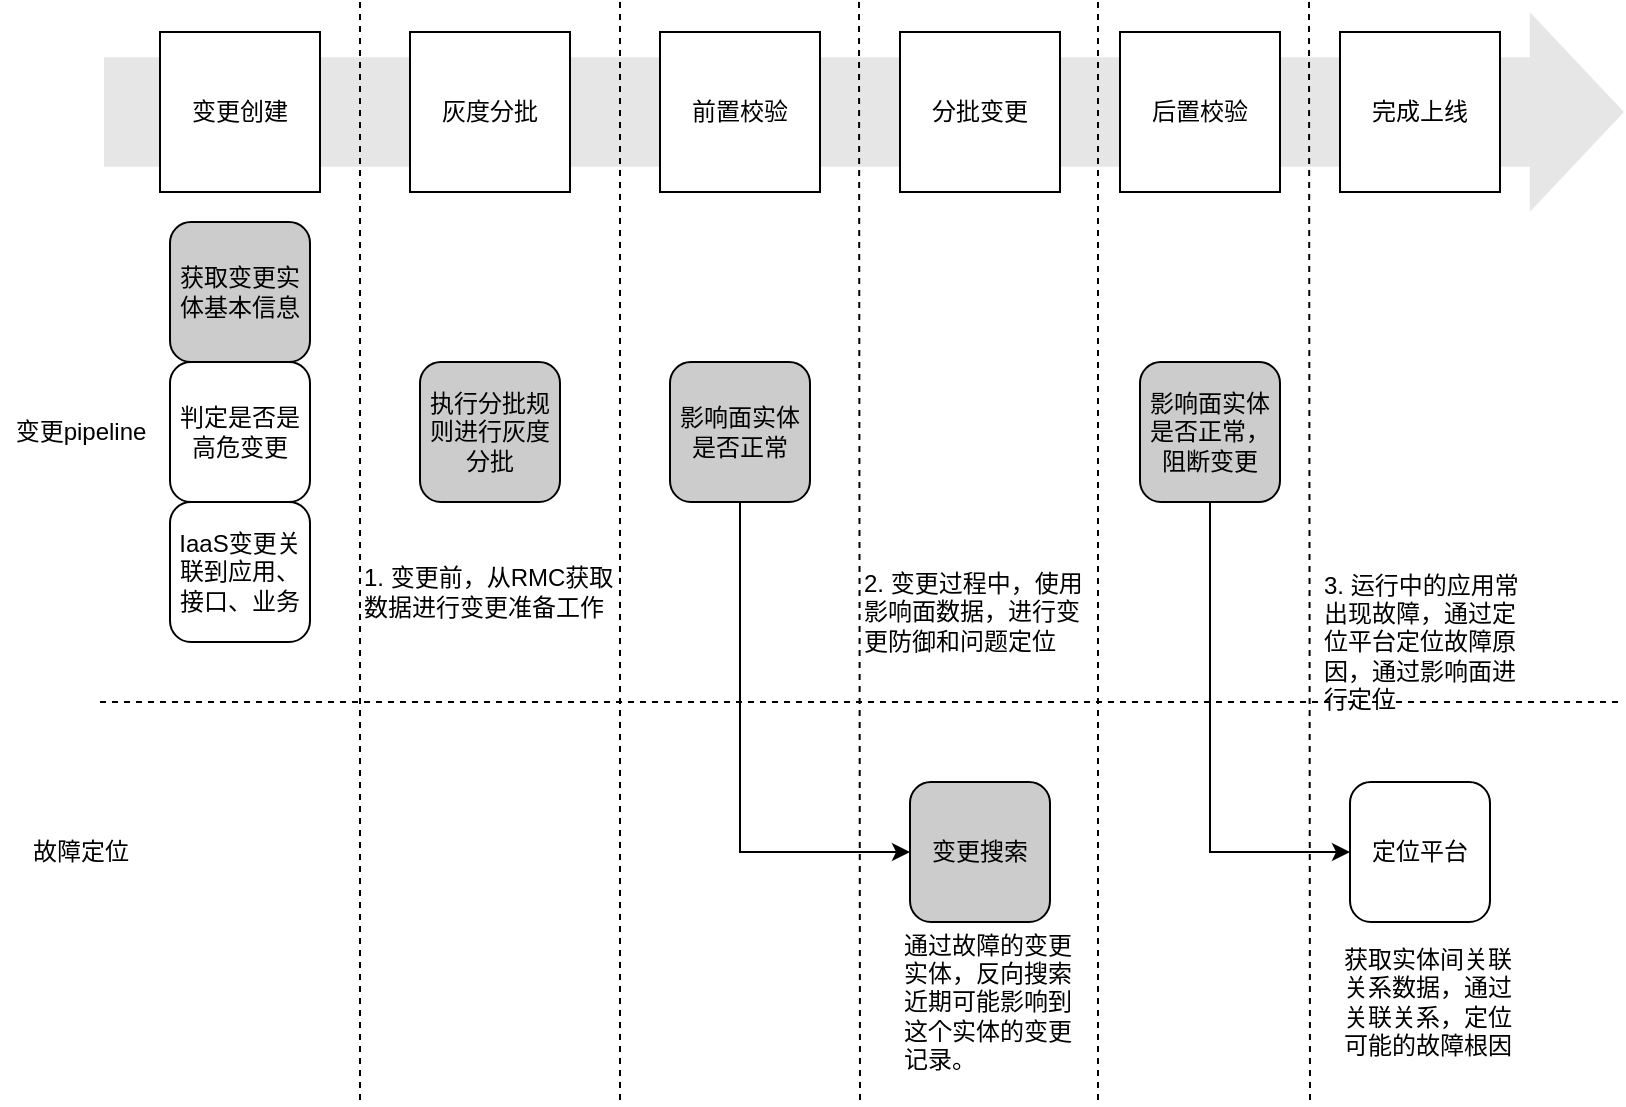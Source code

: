 <mxfile version="12.8.1" type="github">
  <diagram id="GG9u6aIBvdDvP1Iufii3" name="Page-1">
    <mxGraphModel dx="1707" dy="898" grid="1" gridSize="10" guides="1" tooltips="1" connect="1" arrows="1" fold="1" page="1" pageScale="1" pageWidth="827" pageHeight="1169" math="0" shadow="0">
      <root>
        <mxCell id="0" />
        <mxCell id="1" parent="0" />
        <mxCell id="u3EH0ZkU2Drt2a6J8c02-4" value="获取变更实体基本信息" style="rounded=1;whiteSpace=wrap;html=1;fillColor=#CCCCCC;" vertex="1" parent="1">
          <mxGeometry x="225" y="320" width="70" height="70" as="geometry" />
        </mxCell>
        <mxCell id="u3EH0ZkU2Drt2a6J8c02-12" value="" style="shape=singleArrow;whiteSpace=wrap;html=1;fillColor=#E6E6E6;arrowWidth=0.548;arrowSize=0.062;strokeColor=none;" vertex="1" parent="1">
          <mxGeometry x="192" y="215" width="760" height="100" as="geometry" />
        </mxCell>
        <mxCell id="u3EH0ZkU2Drt2a6J8c02-13" value="变更创建" style="whiteSpace=wrap;html=1;aspect=fixed;fillColor=#FFFFFF;" vertex="1" parent="1">
          <mxGeometry x="220" y="225" width="80" height="80" as="geometry" />
        </mxCell>
        <mxCell id="u3EH0ZkU2Drt2a6J8c02-14" value="灰度分批" style="whiteSpace=wrap;html=1;aspect=fixed;fillColor=#FFFFFF;" vertex="1" parent="1">
          <mxGeometry x="345" y="225" width="80" height="80" as="geometry" />
        </mxCell>
        <mxCell id="u3EH0ZkU2Drt2a6J8c02-15" value="前置校验" style="whiteSpace=wrap;html=1;aspect=fixed;fillColor=#FFFFFF;" vertex="1" parent="1">
          <mxGeometry x="470" y="225" width="80" height="80" as="geometry" />
        </mxCell>
        <mxCell id="u3EH0ZkU2Drt2a6J8c02-16" value="分批变更" style="whiteSpace=wrap;html=1;aspect=fixed;fillColor=#FFFFFF;" vertex="1" parent="1">
          <mxGeometry x="590" y="225" width="80" height="80" as="geometry" />
        </mxCell>
        <mxCell id="u3EH0ZkU2Drt2a6J8c02-17" value="后置校验" style="whiteSpace=wrap;html=1;aspect=fixed;fillColor=#FFFFFF;" vertex="1" parent="1">
          <mxGeometry x="700" y="225" width="80" height="80" as="geometry" />
        </mxCell>
        <mxCell id="u3EH0ZkU2Drt2a6J8c02-18" value="完成上线" style="whiteSpace=wrap;html=1;aspect=fixed;fillColor=#FFFFFF;" vertex="1" parent="1">
          <mxGeometry x="810" y="225" width="80" height="80" as="geometry" />
        </mxCell>
        <mxCell id="u3EH0ZkU2Drt2a6J8c02-19" value="" style="endArrow=none;dashed=1;html=1;" edge="1" parent="1">
          <mxGeometry width="50" height="50" relative="1" as="geometry">
            <mxPoint x="190" y="560" as="sourcePoint" />
            <mxPoint x="950" y="560" as="targetPoint" />
          </mxGeometry>
        </mxCell>
        <mxCell id="u3EH0ZkU2Drt2a6J8c02-21" value="" style="endArrow=none;dashed=1;html=1;" edge="1" parent="1">
          <mxGeometry width="50" height="50" relative="1" as="geometry">
            <mxPoint x="320" y="210" as="sourcePoint" />
            <mxPoint x="320" y="760" as="targetPoint" />
          </mxGeometry>
        </mxCell>
        <mxCell id="u3EH0ZkU2Drt2a6J8c02-22" value="" style="endArrow=none;dashed=1;html=1;" edge="1" parent="1">
          <mxGeometry width="50" height="50" relative="1" as="geometry">
            <mxPoint x="450" y="210" as="sourcePoint" />
            <mxPoint x="450" y="760" as="targetPoint" />
          </mxGeometry>
        </mxCell>
        <mxCell id="u3EH0ZkU2Drt2a6J8c02-23" value="" style="endArrow=none;dashed=1;html=1;" edge="1" parent="1">
          <mxGeometry width="50" height="50" relative="1" as="geometry">
            <mxPoint x="569.5" y="210" as="sourcePoint" />
            <mxPoint x="570" y="760" as="targetPoint" />
          </mxGeometry>
        </mxCell>
        <mxCell id="u3EH0ZkU2Drt2a6J8c02-24" value="" style="endArrow=none;dashed=1;html=1;" edge="1" parent="1">
          <mxGeometry width="50" height="50" relative="1" as="geometry">
            <mxPoint x="689" y="210" as="sourcePoint" />
            <mxPoint x="689" y="760" as="targetPoint" />
          </mxGeometry>
        </mxCell>
        <mxCell id="u3EH0ZkU2Drt2a6J8c02-25" value="" style="endArrow=none;dashed=1;html=1;" edge="1" parent="1">
          <mxGeometry width="50" height="50" relative="1" as="geometry">
            <mxPoint x="794.5" y="210" as="sourcePoint" />
            <mxPoint x="795" y="760" as="targetPoint" />
          </mxGeometry>
        </mxCell>
        <mxCell id="u3EH0ZkU2Drt2a6J8c02-28" value="判定是否是高危变更" style="rounded=1;whiteSpace=wrap;html=1;fillColor=none;" vertex="1" parent="1">
          <mxGeometry x="225" y="390" width="70" height="70" as="geometry" />
        </mxCell>
        <mxCell id="u3EH0ZkU2Drt2a6J8c02-29" value="IaaS变更关联到应用、接口、业务" style="rounded=1;whiteSpace=wrap;html=1;fillColor=none;" vertex="1" parent="1">
          <mxGeometry x="225" y="460" width="70" height="70" as="geometry" />
        </mxCell>
        <mxCell id="u3EH0ZkU2Drt2a6J8c02-32" value="&lt;span style=&quot;text-align: left ; white-space: nowrap&quot;&gt;执行分批规&lt;br&gt;则进行灰度&lt;br&gt;分批&lt;/span&gt;" style="rounded=1;whiteSpace=wrap;html=1;fillColor=#CCCCCC;" vertex="1" parent="1">
          <mxGeometry x="350" y="390" width="70" height="70" as="geometry" />
        </mxCell>
        <mxCell id="u3EH0ZkU2Drt2a6J8c02-40" style="edgeStyle=orthogonalEdgeStyle;rounded=0;orthogonalLoop=1;jettySize=auto;html=1;exitX=0.5;exitY=1;exitDx=0;exitDy=0;entryX=0;entryY=0.5;entryDx=0;entryDy=0;" edge="1" parent="1" source="u3EH0ZkU2Drt2a6J8c02-33" target="u3EH0ZkU2Drt2a6J8c02-35">
          <mxGeometry relative="1" as="geometry" />
        </mxCell>
        <mxCell id="u3EH0ZkU2Drt2a6J8c02-33" value="&lt;div&gt;&lt;span style=&quot;white-space: nowrap&quot;&gt;影响面实体&lt;/span&gt;&lt;/div&gt;&lt;div&gt;&lt;span style=&quot;white-space: nowrap&quot;&gt;是&lt;/span&gt;&lt;span style=&quot;white-space: nowrap&quot;&gt;否正常&lt;/span&gt;&lt;/div&gt;" style="rounded=1;whiteSpace=wrap;html=1;fillColor=#CCCCCC;align=center;" vertex="1" parent="1">
          <mxGeometry x="475" y="390" width="70" height="70" as="geometry" />
        </mxCell>
        <mxCell id="u3EH0ZkU2Drt2a6J8c02-41" style="edgeStyle=orthogonalEdgeStyle;rounded=0;orthogonalLoop=1;jettySize=auto;html=1;exitX=0.5;exitY=1;exitDx=0;exitDy=0;entryX=0;entryY=0.5;entryDx=0;entryDy=0;" edge="1" parent="1" source="u3EH0ZkU2Drt2a6J8c02-34" target="u3EH0ZkU2Drt2a6J8c02-36">
          <mxGeometry relative="1" as="geometry" />
        </mxCell>
        <mxCell id="u3EH0ZkU2Drt2a6J8c02-34" value="&lt;div&gt;&lt;span style=&quot;white-space: nowrap&quot;&gt;影响面实体&lt;/span&gt;&lt;/div&gt;&lt;div&gt;&lt;span style=&quot;white-space: nowrap&quot;&gt;是&lt;/span&gt;&lt;span style=&quot;white-space: nowrap&quot;&gt;否正常，&lt;/span&gt;&lt;/div&gt;&lt;div&gt;&lt;span style=&quot;white-space: nowrap&quot;&gt;阻断变更&lt;/span&gt;&lt;br&gt;&lt;/div&gt;" style="rounded=1;whiteSpace=wrap;html=1;fillColor=#CCCCCC;align=center;" vertex="1" parent="1">
          <mxGeometry x="710" y="390" width="70" height="70" as="geometry" />
        </mxCell>
        <mxCell id="u3EH0ZkU2Drt2a6J8c02-35" value="&lt;div&gt;&lt;span style=&quot;white-space: nowrap&quot;&gt;变更搜索&lt;/span&gt;&lt;/div&gt;" style="rounded=1;whiteSpace=wrap;html=1;fillColor=#CCCCCC;align=center;" vertex="1" parent="1">
          <mxGeometry x="595" y="600" width="70" height="70" as="geometry" />
        </mxCell>
        <mxCell id="u3EH0ZkU2Drt2a6J8c02-36" value="&lt;div&gt;&lt;span style=&quot;white-space: nowrap&quot;&gt;定位平台&lt;/span&gt;&lt;/div&gt;" style="rounded=1;whiteSpace=wrap;html=1;fillColor=none;align=center;" vertex="1" parent="1">
          <mxGeometry x="815" y="600" width="70" height="70" as="geometry" />
        </mxCell>
        <mxCell id="u3EH0ZkU2Drt2a6J8c02-37" value="&lt;div&gt;&lt;/div&gt;通过故障的变更&lt;br&gt;实体，反向搜索&lt;br&gt;近期可能影响到&lt;br&gt;这个实体的变更&lt;br&gt;记录。" style="text;html=1;align=left;verticalAlign=middle;resizable=0;points=[];autosize=1;" vertex="1" parent="1">
          <mxGeometry x="590" y="670" width="100" height="80" as="geometry" />
        </mxCell>
        <mxCell id="u3EH0ZkU2Drt2a6J8c02-38" value="获取实体间关联&lt;br&gt;关系数据，通过&lt;br&gt;关联关系，定位&lt;br&gt;可能的故障根因" style="text;html=1;align=left;verticalAlign=middle;resizable=0;points=[];autosize=1;" vertex="1" parent="1">
          <mxGeometry x="810" y="680" width="100" height="60" as="geometry" />
        </mxCell>
        <mxCell id="u3EH0ZkU2Drt2a6J8c02-39" value="变更pipeline" style="text;html=1;align=center;verticalAlign=middle;resizable=0;points=[];autosize=1;" vertex="1" parent="1">
          <mxGeometry x="140" y="415" width="80" height="20" as="geometry" />
        </mxCell>
        <mxCell id="u3EH0ZkU2Drt2a6J8c02-44" value="故障定位" style="text;html=1;align=center;verticalAlign=middle;resizable=0;points=[];autosize=1;" vertex="1" parent="1">
          <mxGeometry x="150" y="625" width="60" height="20" as="geometry" />
        </mxCell>
        <mxCell id="u3EH0ZkU2Drt2a6J8c02-45" value="1. 变更前，从RMC获取&lt;br&gt;数据进行变更准备工作" style="text;html=1;align=left;verticalAlign=middle;resizable=0;points=[];autosize=1;" vertex="1" parent="1">
          <mxGeometry x="320" y="490" width="140" height="30" as="geometry" />
        </mxCell>
        <mxCell id="u3EH0ZkU2Drt2a6J8c02-46" value="2. 变更过程中，使用&lt;br&gt;影响面数据，进行变&lt;br&gt;更防御和问题定位" style="text;html=1;align=left;verticalAlign=middle;resizable=0;points=[];autosize=1;" vertex="1" parent="1">
          <mxGeometry x="570" y="490" width="120" height="50" as="geometry" />
        </mxCell>
        <mxCell id="u3EH0ZkU2Drt2a6J8c02-47" value="3. 运行中的应用常&lt;br&gt;出现故障，通过定&lt;br&gt;位平台定位故障原&lt;br&gt;因，通过影响面进&lt;br&gt;行定位" style="text;html=1;align=left;verticalAlign=middle;resizable=0;points=[];autosize=1;" vertex="1" parent="1">
          <mxGeometry x="800" y="490" width="110" height="80" as="geometry" />
        </mxCell>
      </root>
    </mxGraphModel>
  </diagram>
</mxfile>
